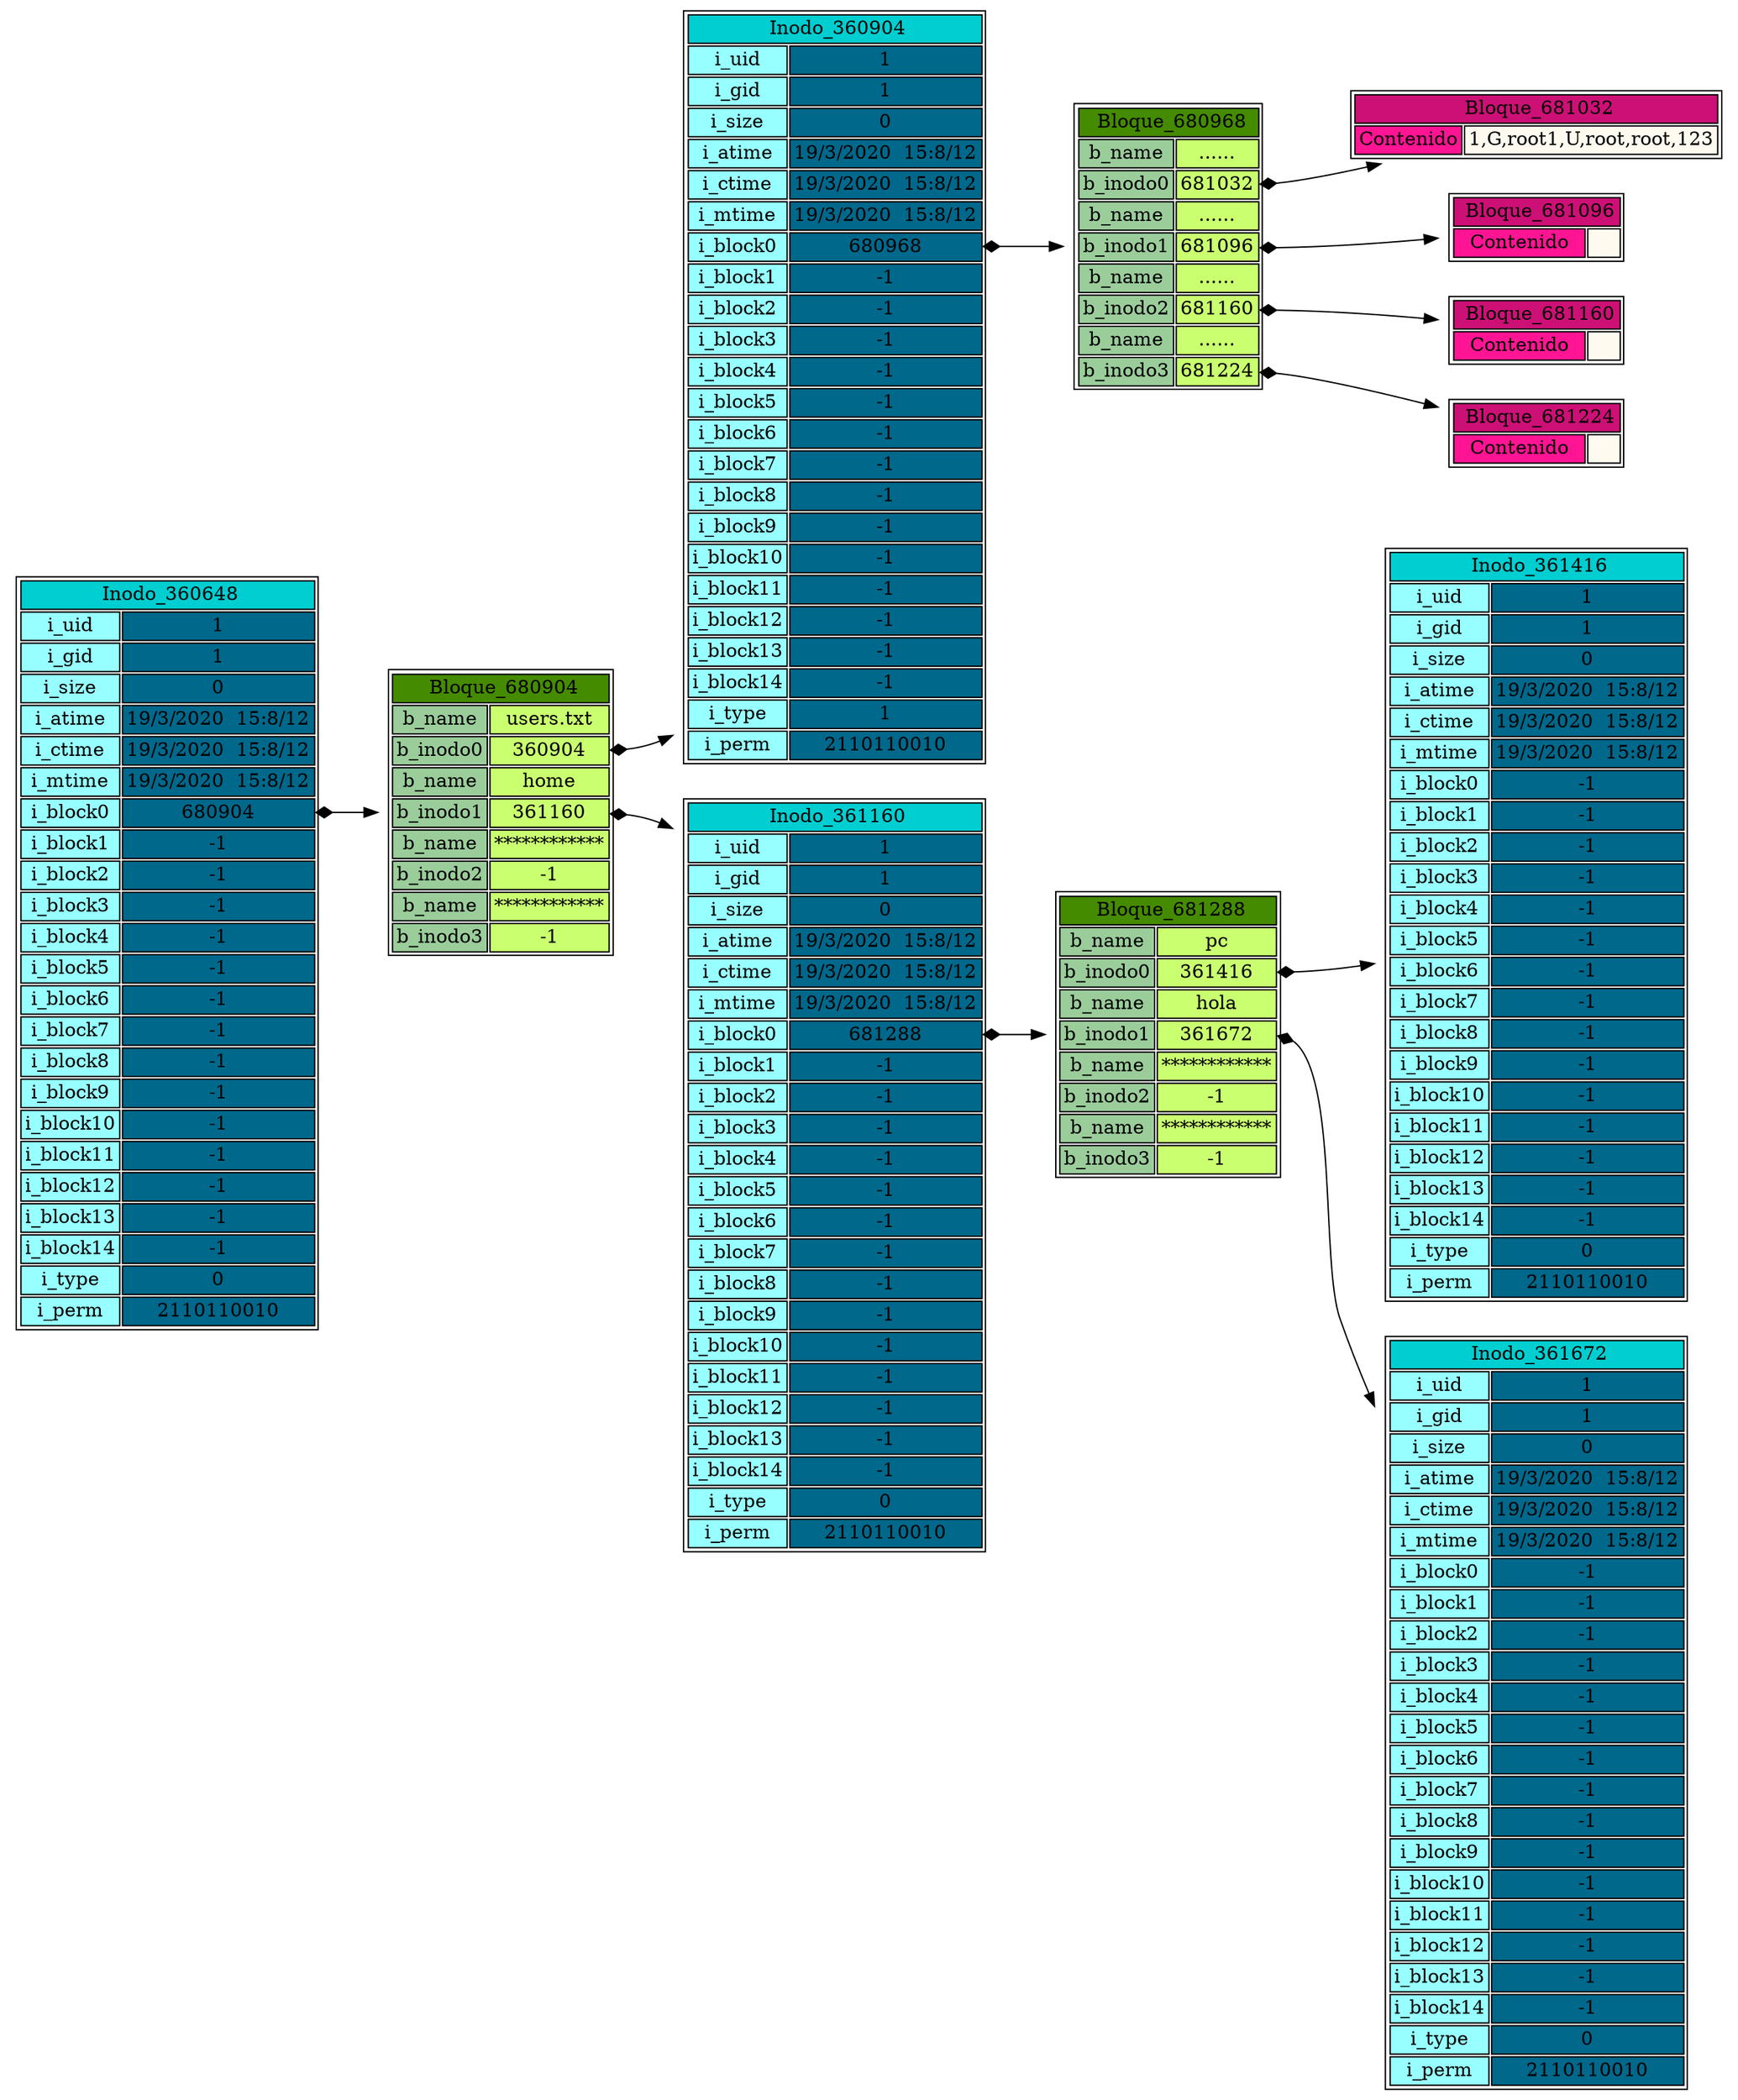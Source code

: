 digraph G { 
 rankdir=LR node 
 [shape=plaintext] 
I360648 [ label=< <TABLE BGCOLOR="white"><TR><TD COLSPAN="2" BGCOLOR="darkturquoise" > Inodo_360648</TD></TR>
<TR><TD BGCOLOR="darkslategray1">i_uid</TD><TD BGCOLOR="deepskyblue4">1</TD>  </TR>
<TR><TD BGCOLOR="darkslategray1">i_gid</TD><TD BGCOLOR="deepskyblue4">1</TD>  </TR>
<TR><TD BGCOLOR="darkslategray1">i_size</TD><TD BGCOLOR="deepskyblue4">0</TD>  </TR>
<TR><TD BGCOLOR="darkslategray1">i_atime</TD><TD BGCOLOR="deepskyblue4">19/3/2020  15:8/12</TD>  </TR>
<TR><TD BGCOLOR="darkslategray1">i_ctime</TD><TD BGCOLOR="deepskyblue4">19/3/2020  15:8/12</TD>  </TR>
<TR><TD BGCOLOR="darkslategray1">i_mtime</TD><TD BGCOLOR="deepskyblue4">19/3/2020  15:8/12</TD>  </TR>
<TR><TD  BGCOLOR="darkslategray1">i_block0</TD><TD PORT="P0" BGCOLOR="deepskyblue4">680904</TD>  </TR> 
<TR><TD  BGCOLOR="darkslategray1">i_block1</TD><TD PORT="P1" BGCOLOR="deepskyblue4">-1</TD>  </TR> 
<TR><TD  BGCOLOR="darkslategray1">i_block2</TD><TD PORT="P2" BGCOLOR="deepskyblue4">-1</TD>  </TR> 
<TR><TD  BGCOLOR="darkslategray1">i_block3</TD><TD PORT="P3" BGCOLOR="deepskyblue4">-1</TD>  </TR> 
<TR><TD  BGCOLOR="darkslategray1">i_block4</TD><TD PORT="P4" BGCOLOR="deepskyblue4">-1</TD>  </TR> 
<TR><TD  BGCOLOR="darkslategray1">i_block5</TD><TD PORT="P5" BGCOLOR="deepskyblue4">-1</TD>  </TR> 
<TR><TD  BGCOLOR="darkslategray1">i_block6</TD><TD PORT="P6" BGCOLOR="deepskyblue4">-1</TD>  </TR> 
<TR><TD  BGCOLOR="darkslategray1">i_block7</TD><TD PORT="P7" BGCOLOR="deepskyblue4">-1</TD>  </TR> 
<TR><TD  BGCOLOR="darkslategray1">i_block8</TD><TD PORT="P8" BGCOLOR="deepskyblue4">-1</TD>  </TR> 
<TR><TD  BGCOLOR="darkslategray1">i_block9</TD><TD PORT="P9" BGCOLOR="deepskyblue4">-1</TD>  </TR> 
<TR><TD  BGCOLOR="darkslategray1">i_block10</TD><TD PORT="P10" BGCOLOR="deepskyblue4">-1</TD>  </TR> 
<TR><TD  BGCOLOR="darkslategray1">i_block11</TD><TD PORT="P11" BGCOLOR="deepskyblue4">-1</TD>  </TR> 
<TR><TD  BGCOLOR="darkslategray1">i_block12</TD><TD PORT="P12" BGCOLOR="deepskyblue4">-1</TD>  </TR> 
<TR><TD  BGCOLOR="darkslategray1">i_block13</TD><TD PORT="P13" BGCOLOR="deepskyblue4">-1</TD>  </TR> 
<TR><TD  BGCOLOR="darkslategray1">i_block14</TD><TD PORT="P14" BGCOLOR="deepskyblue4">-1</TD>  </TR> 
<TR><TD BGCOLOR="darkslategray1">i_type</TD><TD BGCOLOR="deepskyblue4">0</TD>  </TR>
<TR><TD BGCOLOR="darkslategray1">i_perm</TD><TD BGCOLOR="deepskyblue4">2110110010</TD>  </TR>
</TABLE>>] 
I360648:P0->B680904 [dir=both arrowtail = diamond] 
B680904 [ label=< <TABLE BGCOLOR="white"><TR><TD COLSPAN="2" BGCOLOR="chartreuse4" > Bloque_680904</TD></TR>
<TR><TD BGCOLOR="darkseagreen3">b_name</TD><TD BGCOLOR="darkolivegreen1">users.txt</TD>  </TR>
<TR><TD  BGCOLOR="darkseagreen3">b_inodo0</TD><TD PORT="P0" BGCOLOR="darkolivegreen1">360904</TD>  </TR> 
<TR><TD BGCOLOR="darkseagreen3">b_name</TD><TD BGCOLOR="darkolivegreen1">home</TD>  </TR>
<TR><TD  BGCOLOR="darkseagreen3">b_inodo1</TD><TD PORT="P1" BGCOLOR="darkolivegreen1">361160</TD>  </TR> 
<TR><TD BGCOLOR="darkseagreen3">b_name</TD><TD BGCOLOR="darkolivegreen1">************</TD>  </TR>
<TR><TD  BGCOLOR="darkseagreen3">b_inodo2</TD><TD PORT="P2" BGCOLOR="darkolivegreen1">-1</TD>  </TR> 
<TR><TD BGCOLOR="darkseagreen3">b_name</TD><TD BGCOLOR="darkolivegreen1">************</TD>  </TR>
<TR><TD  BGCOLOR="darkseagreen3">b_inodo3</TD><TD PORT="P3" BGCOLOR="darkolivegreen1">-1</TD>  </TR> 
</TABLE>>] 
B680904:P0->I360904 [dir=both arrowtail = diamond] 
B680904:P1->I361160 [dir=both arrowtail = diamond] 
I360904 [ label=< <TABLE BGCOLOR="white"><TR><TD COLSPAN="2" BGCOLOR="darkturquoise" > Inodo_360904</TD></TR>
<TR><TD BGCOLOR="darkslategray1">i_uid</TD><TD BGCOLOR="deepskyblue4">1</TD>  </TR>
<TR><TD BGCOLOR="darkslategray1">i_gid</TD><TD BGCOLOR="deepskyblue4">1</TD>  </TR>
<TR><TD BGCOLOR="darkslategray1">i_size</TD><TD BGCOLOR="deepskyblue4">0</TD>  </TR>
<TR><TD BGCOLOR="darkslategray1">i_atime</TD><TD BGCOLOR="deepskyblue4">19/3/2020  15:8/12</TD>  </TR>
<TR><TD BGCOLOR="darkslategray1">i_ctime</TD><TD BGCOLOR="deepskyblue4">19/3/2020  15:8/12</TD>  </TR>
<TR><TD BGCOLOR="darkslategray1">i_mtime</TD><TD BGCOLOR="deepskyblue4">19/3/2020  15:8/12</TD>  </TR>
<TR><TD  BGCOLOR="darkslategray1">i_block0</TD><TD PORT="P0" BGCOLOR="deepskyblue4">680968</TD>  </TR> 
<TR><TD  BGCOLOR="darkslategray1">i_block1</TD><TD PORT="P1" BGCOLOR="deepskyblue4">-1</TD>  </TR> 
<TR><TD  BGCOLOR="darkslategray1">i_block2</TD><TD PORT="P2" BGCOLOR="deepskyblue4">-1</TD>  </TR> 
<TR><TD  BGCOLOR="darkslategray1">i_block3</TD><TD PORT="P3" BGCOLOR="deepskyblue4">-1</TD>  </TR> 
<TR><TD  BGCOLOR="darkslategray1">i_block4</TD><TD PORT="P4" BGCOLOR="deepskyblue4">-1</TD>  </TR> 
<TR><TD  BGCOLOR="darkslategray1">i_block5</TD><TD PORT="P5" BGCOLOR="deepskyblue4">-1</TD>  </TR> 
<TR><TD  BGCOLOR="darkslategray1">i_block6</TD><TD PORT="P6" BGCOLOR="deepskyblue4">-1</TD>  </TR> 
<TR><TD  BGCOLOR="darkslategray1">i_block7</TD><TD PORT="P7" BGCOLOR="deepskyblue4">-1</TD>  </TR> 
<TR><TD  BGCOLOR="darkslategray1">i_block8</TD><TD PORT="P8" BGCOLOR="deepskyblue4">-1</TD>  </TR> 
<TR><TD  BGCOLOR="darkslategray1">i_block9</TD><TD PORT="P9" BGCOLOR="deepskyblue4">-1</TD>  </TR> 
<TR><TD  BGCOLOR="darkslategray1">i_block10</TD><TD PORT="P10" BGCOLOR="deepskyblue4">-1</TD>  </TR> 
<TR><TD  BGCOLOR="darkslategray1">i_block11</TD><TD PORT="P11" BGCOLOR="deepskyblue4">-1</TD>  </TR> 
<TR><TD  BGCOLOR="darkslategray1">i_block12</TD><TD PORT="P12" BGCOLOR="deepskyblue4">-1</TD>  </TR> 
<TR><TD  BGCOLOR="darkslategray1">i_block13</TD><TD PORT="P13" BGCOLOR="deepskyblue4">-1</TD>  </TR> 
<TR><TD  BGCOLOR="darkslategray1">i_block14</TD><TD PORT="P14" BGCOLOR="deepskyblue4">-1</TD>  </TR> 
<TR><TD BGCOLOR="darkslategray1">i_type</TD><TD BGCOLOR="deepskyblue4">1</TD>  </TR>
<TR><TD BGCOLOR="darkslategray1">i_perm</TD><TD BGCOLOR="deepskyblue4">2110110010</TD>  </TR>
</TABLE>>] 
I360904:P0->B680968 [dir=both arrowtail = diamond] 
B680968 [ label=< <TABLE BGCOLOR="white"><TR><TD COLSPAN="2" BGCOLOR="chartreuse4" > Bloque_680968</TD></TR>
<TR><TD BGCOLOR="darkseagreen3">b_name</TD><TD BGCOLOR="darkolivegreen1">......</TD>  </TR>
<TR><TD  BGCOLOR="darkseagreen3">b_inodo0</TD><TD PORT="P0" BGCOLOR="darkolivegreen1">681032</TD>  </TR> 
<TR><TD BGCOLOR="darkseagreen3">b_name</TD><TD BGCOLOR="darkolivegreen1">......</TD>  </TR>
<TR><TD  BGCOLOR="darkseagreen3">b_inodo1</TD><TD PORT="P1" BGCOLOR="darkolivegreen1">681096</TD>  </TR> 
<TR><TD BGCOLOR="darkseagreen3">b_name</TD><TD BGCOLOR="darkolivegreen1">......</TD>  </TR>
<TR><TD  BGCOLOR="darkseagreen3">b_inodo2</TD><TD PORT="P2" BGCOLOR="darkolivegreen1">681160</TD>  </TR> 
<TR><TD BGCOLOR="darkseagreen3">b_name</TD><TD BGCOLOR="darkolivegreen1">......</TD>  </TR>
<TR><TD  BGCOLOR="darkseagreen3">b_inodo3</TD><TD PORT="P3" BGCOLOR="darkolivegreen1">681224</TD>  </TR> 
</TABLE>>] 
B680968:P0->B681032 [dir=both arrowtail = diamond] 
B680968:P1->B681096 [dir=both arrowtail = diamond] 
B680968:P2->B681160 [dir=both arrowtail = diamond] 
B680968:P3->B681224 [dir=both arrowtail = diamond] 
B681032 [ label=< <TABLE BGCOLOR="white"><TR><TD COLSPAN="2" BGCOLOR="deeppink3" > Bloque_681032</TD></TR>
<TR><TD BGCOLOR="deeppink">Contenido</TD><TD BGCOLOR="floralwhite">1,G,root
1,U,root,root,123
</TD>  </TR>
</TABLE>>] 
B681096 [ label=< <TABLE BGCOLOR="white"><TR><TD COLSPAN="2" BGCOLOR="deeppink3" > Bloque_681096</TD></TR>
<TR><TD BGCOLOR="deeppink">Contenido</TD><TD BGCOLOR="floralwhite"></TD>  </TR>
</TABLE>>] 
B681160 [ label=< <TABLE BGCOLOR="white"><TR><TD COLSPAN="2" BGCOLOR="deeppink3" > Bloque_681160</TD></TR>
<TR><TD BGCOLOR="deeppink">Contenido</TD><TD BGCOLOR="floralwhite"></TD>  </TR>
</TABLE>>] 
B681224 [ label=< <TABLE BGCOLOR="white"><TR><TD COLSPAN="2" BGCOLOR="deeppink3" > Bloque_681224</TD></TR>
<TR><TD BGCOLOR="deeppink">Contenido</TD><TD BGCOLOR="floralwhite"></TD>  </TR>
</TABLE>>] 
I361160 [ label=< <TABLE BGCOLOR="white"><TR><TD COLSPAN="2" BGCOLOR="darkturquoise" > Inodo_361160</TD></TR>
<TR><TD BGCOLOR="darkslategray1">i_uid</TD><TD BGCOLOR="deepskyblue4">1</TD>  </TR>
<TR><TD BGCOLOR="darkslategray1">i_gid</TD><TD BGCOLOR="deepskyblue4">1</TD>  </TR>
<TR><TD BGCOLOR="darkslategray1">i_size</TD><TD BGCOLOR="deepskyblue4">0</TD>  </TR>
<TR><TD BGCOLOR="darkslategray1">i_atime</TD><TD BGCOLOR="deepskyblue4">19/3/2020  15:8/12</TD>  </TR>
<TR><TD BGCOLOR="darkslategray1">i_ctime</TD><TD BGCOLOR="deepskyblue4">19/3/2020  15:8/12</TD>  </TR>
<TR><TD BGCOLOR="darkslategray1">i_mtime</TD><TD BGCOLOR="deepskyblue4">19/3/2020  15:8/12</TD>  </TR>
<TR><TD  BGCOLOR="darkslategray1">i_block0</TD><TD PORT="P0" BGCOLOR="deepskyblue4">681288</TD>  </TR> 
<TR><TD  BGCOLOR="darkslategray1">i_block1</TD><TD PORT="P1" BGCOLOR="deepskyblue4">-1</TD>  </TR> 
<TR><TD  BGCOLOR="darkslategray1">i_block2</TD><TD PORT="P2" BGCOLOR="deepskyblue4">-1</TD>  </TR> 
<TR><TD  BGCOLOR="darkslategray1">i_block3</TD><TD PORT="P3" BGCOLOR="deepskyblue4">-1</TD>  </TR> 
<TR><TD  BGCOLOR="darkslategray1">i_block4</TD><TD PORT="P4" BGCOLOR="deepskyblue4">-1</TD>  </TR> 
<TR><TD  BGCOLOR="darkslategray1">i_block5</TD><TD PORT="P5" BGCOLOR="deepskyblue4">-1</TD>  </TR> 
<TR><TD  BGCOLOR="darkslategray1">i_block6</TD><TD PORT="P6" BGCOLOR="deepskyblue4">-1</TD>  </TR> 
<TR><TD  BGCOLOR="darkslategray1">i_block7</TD><TD PORT="P7" BGCOLOR="deepskyblue4">-1</TD>  </TR> 
<TR><TD  BGCOLOR="darkslategray1">i_block8</TD><TD PORT="P8" BGCOLOR="deepskyblue4">-1</TD>  </TR> 
<TR><TD  BGCOLOR="darkslategray1">i_block9</TD><TD PORT="P9" BGCOLOR="deepskyblue4">-1</TD>  </TR> 
<TR><TD  BGCOLOR="darkslategray1">i_block10</TD><TD PORT="P10" BGCOLOR="deepskyblue4">-1</TD>  </TR> 
<TR><TD  BGCOLOR="darkslategray1">i_block11</TD><TD PORT="P11" BGCOLOR="deepskyblue4">-1</TD>  </TR> 
<TR><TD  BGCOLOR="darkslategray1">i_block12</TD><TD PORT="P12" BGCOLOR="deepskyblue4">-1</TD>  </TR> 
<TR><TD  BGCOLOR="darkslategray1">i_block13</TD><TD PORT="P13" BGCOLOR="deepskyblue4">-1</TD>  </TR> 
<TR><TD  BGCOLOR="darkslategray1">i_block14</TD><TD PORT="P14" BGCOLOR="deepskyblue4">-1</TD>  </TR> 
<TR><TD BGCOLOR="darkslategray1">i_type</TD><TD BGCOLOR="deepskyblue4">0</TD>  </TR>
<TR><TD BGCOLOR="darkslategray1">i_perm</TD><TD BGCOLOR="deepskyblue4">2110110010</TD>  </TR>
</TABLE>>] 
I361160:P0->B681288 [dir=both arrowtail = diamond] 
B681288 [ label=< <TABLE BGCOLOR="white"><TR><TD COLSPAN="2" BGCOLOR="chartreuse4" > Bloque_681288</TD></TR>
<TR><TD BGCOLOR="darkseagreen3">b_name</TD><TD BGCOLOR="darkolivegreen1">pc</TD>  </TR>
<TR><TD  BGCOLOR="darkseagreen3">b_inodo0</TD><TD PORT="P0" BGCOLOR="darkolivegreen1">361416</TD>  </TR> 
<TR><TD BGCOLOR="darkseagreen3">b_name</TD><TD BGCOLOR="darkolivegreen1">hola</TD>  </TR>
<TR><TD  BGCOLOR="darkseagreen3">b_inodo1</TD><TD PORT="P1" BGCOLOR="darkolivegreen1">361672</TD>  </TR> 
<TR><TD BGCOLOR="darkseagreen3">b_name</TD><TD BGCOLOR="darkolivegreen1">************</TD>  </TR>
<TR><TD  BGCOLOR="darkseagreen3">b_inodo2</TD><TD PORT="P2" BGCOLOR="darkolivegreen1">-1</TD>  </TR> 
<TR><TD BGCOLOR="darkseagreen3">b_name</TD><TD BGCOLOR="darkolivegreen1">************</TD>  </TR>
<TR><TD  BGCOLOR="darkseagreen3">b_inodo3</TD><TD PORT="P3" BGCOLOR="darkolivegreen1">-1</TD>  </TR> 
</TABLE>>] 
B681288:P0->I361416 [dir=both arrowtail = diamond] 
B681288:P1->I361672 [dir=both arrowtail = diamond] 
I361416 [ label=< <TABLE BGCOLOR="white"><TR><TD COLSPAN="2" BGCOLOR="darkturquoise" > Inodo_361416</TD></TR>
<TR><TD BGCOLOR="darkslategray1">i_uid</TD><TD BGCOLOR="deepskyblue4">1</TD>  </TR>
<TR><TD BGCOLOR="darkslategray1">i_gid</TD><TD BGCOLOR="deepskyblue4">1</TD>  </TR>
<TR><TD BGCOLOR="darkslategray1">i_size</TD><TD BGCOLOR="deepskyblue4">0</TD>  </TR>
<TR><TD BGCOLOR="darkslategray1">i_atime</TD><TD BGCOLOR="deepskyblue4">19/3/2020  15:8/12</TD>  </TR>
<TR><TD BGCOLOR="darkslategray1">i_ctime</TD><TD BGCOLOR="deepskyblue4">19/3/2020  15:8/12</TD>  </TR>
<TR><TD BGCOLOR="darkslategray1">i_mtime</TD><TD BGCOLOR="deepskyblue4">19/3/2020  15:8/12</TD>  </TR>
<TR><TD  BGCOLOR="darkslategray1">i_block0</TD><TD PORT="P0" BGCOLOR="deepskyblue4">-1</TD>  </TR> 
<TR><TD  BGCOLOR="darkslategray1">i_block1</TD><TD PORT="P1" BGCOLOR="deepskyblue4">-1</TD>  </TR> 
<TR><TD  BGCOLOR="darkslategray1">i_block2</TD><TD PORT="P2" BGCOLOR="deepskyblue4">-1</TD>  </TR> 
<TR><TD  BGCOLOR="darkslategray1">i_block3</TD><TD PORT="P3" BGCOLOR="deepskyblue4">-1</TD>  </TR> 
<TR><TD  BGCOLOR="darkslategray1">i_block4</TD><TD PORT="P4" BGCOLOR="deepskyblue4">-1</TD>  </TR> 
<TR><TD  BGCOLOR="darkslategray1">i_block5</TD><TD PORT="P5" BGCOLOR="deepskyblue4">-1</TD>  </TR> 
<TR><TD  BGCOLOR="darkslategray1">i_block6</TD><TD PORT="P6" BGCOLOR="deepskyblue4">-1</TD>  </TR> 
<TR><TD  BGCOLOR="darkslategray1">i_block7</TD><TD PORT="P7" BGCOLOR="deepskyblue4">-1</TD>  </TR> 
<TR><TD  BGCOLOR="darkslategray1">i_block8</TD><TD PORT="P8" BGCOLOR="deepskyblue4">-1</TD>  </TR> 
<TR><TD  BGCOLOR="darkslategray1">i_block9</TD><TD PORT="P9" BGCOLOR="deepskyblue4">-1</TD>  </TR> 
<TR><TD  BGCOLOR="darkslategray1">i_block10</TD><TD PORT="P10" BGCOLOR="deepskyblue4">-1</TD>  </TR> 
<TR><TD  BGCOLOR="darkslategray1">i_block11</TD><TD PORT="P11" BGCOLOR="deepskyblue4">-1</TD>  </TR> 
<TR><TD  BGCOLOR="darkslategray1">i_block12</TD><TD PORT="P12" BGCOLOR="deepskyblue4">-1</TD>  </TR> 
<TR><TD  BGCOLOR="darkslategray1">i_block13</TD><TD PORT="P13" BGCOLOR="deepskyblue4">-1</TD>  </TR> 
<TR><TD  BGCOLOR="darkslategray1">i_block14</TD><TD PORT="P14" BGCOLOR="deepskyblue4">-1</TD>  </TR> 
<TR><TD BGCOLOR="darkslategray1">i_type</TD><TD BGCOLOR="deepskyblue4">0</TD>  </TR>
<TR><TD BGCOLOR="darkslategray1">i_perm</TD><TD BGCOLOR="deepskyblue4">2110110010</TD>  </TR>
</TABLE>>] 
I361672 [ label=< <TABLE BGCOLOR="white"><TR><TD COLSPAN="2" BGCOLOR="darkturquoise" > Inodo_361672</TD></TR>
<TR><TD BGCOLOR="darkslategray1">i_uid</TD><TD BGCOLOR="deepskyblue4">1</TD>  </TR>
<TR><TD BGCOLOR="darkslategray1">i_gid</TD><TD BGCOLOR="deepskyblue4">1</TD>  </TR>
<TR><TD BGCOLOR="darkslategray1">i_size</TD><TD BGCOLOR="deepskyblue4">0</TD>  </TR>
<TR><TD BGCOLOR="darkslategray1">i_atime</TD><TD BGCOLOR="deepskyblue4">19/3/2020  15:8/12</TD>  </TR>
<TR><TD BGCOLOR="darkslategray1">i_ctime</TD><TD BGCOLOR="deepskyblue4">19/3/2020  15:8/12</TD>  </TR>
<TR><TD BGCOLOR="darkslategray1">i_mtime</TD><TD BGCOLOR="deepskyblue4">19/3/2020  15:8/12</TD>  </TR>
<TR><TD  BGCOLOR="darkslategray1">i_block0</TD><TD PORT="P0" BGCOLOR="deepskyblue4">-1</TD>  </TR> 
<TR><TD  BGCOLOR="darkslategray1">i_block1</TD><TD PORT="P1" BGCOLOR="deepskyblue4">-1</TD>  </TR> 
<TR><TD  BGCOLOR="darkslategray1">i_block2</TD><TD PORT="P2" BGCOLOR="deepskyblue4">-1</TD>  </TR> 
<TR><TD  BGCOLOR="darkslategray1">i_block3</TD><TD PORT="P3" BGCOLOR="deepskyblue4">-1</TD>  </TR> 
<TR><TD  BGCOLOR="darkslategray1">i_block4</TD><TD PORT="P4" BGCOLOR="deepskyblue4">-1</TD>  </TR> 
<TR><TD  BGCOLOR="darkslategray1">i_block5</TD><TD PORT="P5" BGCOLOR="deepskyblue4">-1</TD>  </TR> 
<TR><TD  BGCOLOR="darkslategray1">i_block6</TD><TD PORT="P6" BGCOLOR="deepskyblue4">-1</TD>  </TR> 
<TR><TD  BGCOLOR="darkslategray1">i_block7</TD><TD PORT="P7" BGCOLOR="deepskyblue4">-1</TD>  </TR> 
<TR><TD  BGCOLOR="darkslategray1">i_block8</TD><TD PORT="P8" BGCOLOR="deepskyblue4">-1</TD>  </TR> 
<TR><TD  BGCOLOR="darkslategray1">i_block9</TD><TD PORT="P9" BGCOLOR="deepskyblue4">-1</TD>  </TR> 
<TR><TD  BGCOLOR="darkslategray1">i_block10</TD><TD PORT="P10" BGCOLOR="deepskyblue4">-1</TD>  </TR> 
<TR><TD  BGCOLOR="darkslategray1">i_block11</TD><TD PORT="P11" BGCOLOR="deepskyblue4">-1</TD>  </TR> 
<TR><TD  BGCOLOR="darkslategray1">i_block12</TD><TD PORT="P12" BGCOLOR="deepskyblue4">-1</TD>  </TR> 
<TR><TD  BGCOLOR="darkslategray1">i_block13</TD><TD PORT="P13" BGCOLOR="deepskyblue4">-1</TD>  </TR> 
<TR><TD  BGCOLOR="darkslategray1">i_block14</TD><TD PORT="P14" BGCOLOR="deepskyblue4">-1</TD>  </TR> 
<TR><TD BGCOLOR="darkslategray1">i_type</TD><TD BGCOLOR="deepskyblue4">0</TD>  </TR>
<TR><TD BGCOLOR="darkslategray1">i_perm</TD><TD BGCOLOR="deepskyblue4">2110110010</TD>  </TR>
</TABLE>>] 

} 
